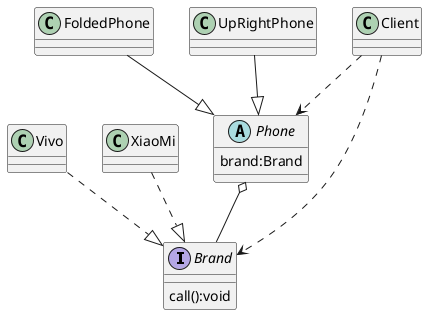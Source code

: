 @startuml
interface Brand {
    call():void
}

class Vivo {
}

class XiaoMi {
}

abstract class Phone {
    brand:Brand
}

class FoldedPhone {
}

class UpRightPhone {
}

class Client {

}

Vivo ..|> Brand
XiaoMi ..|> Brand
Phone o-- Brand
FoldedPhone --|> Phone
UpRightPhone --|> Phone
Client ..> Phone
Client ..> Brand
@enduml